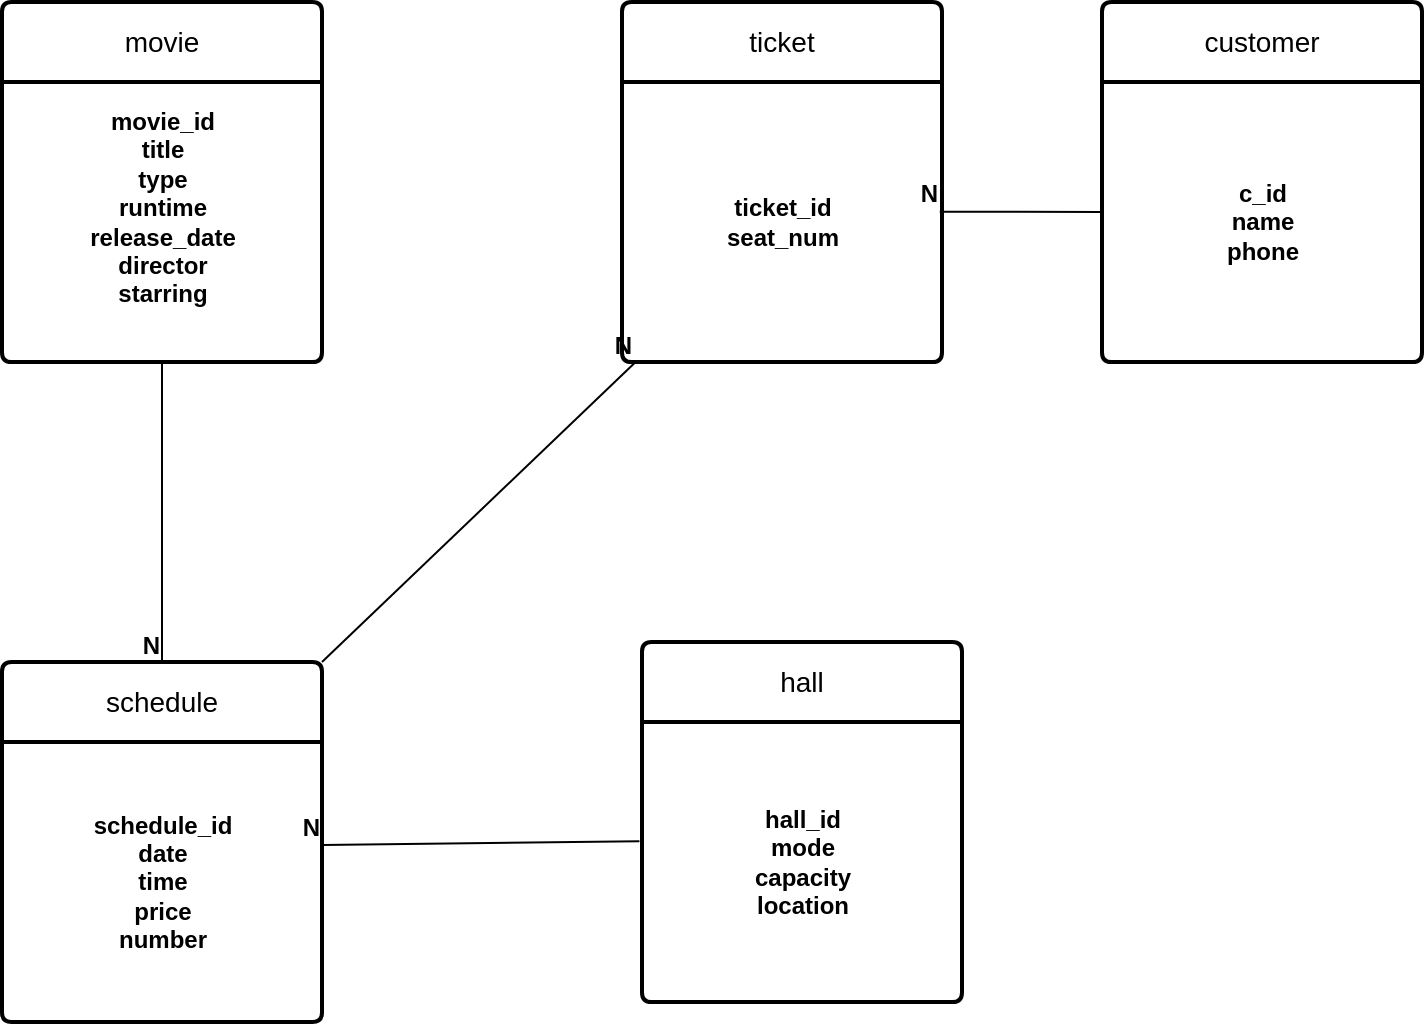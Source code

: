 <mxfile version="24.4.0" type="github">
  <diagram name="Page-1" id="e56a1550-8fbb-45ad-956c-1786394a9013">
    <mxGraphModel dx="1203" dy="2391" grid="1" gridSize="10" guides="1" tooltips="1" connect="1" arrows="1" fold="1" page="1" pageScale="1" pageWidth="1100" pageHeight="850" background="none" math="0" shadow="0">
      <root>
        <mxCell id="0" />
        <mxCell id="1" parent="0" />
        <mxCell id="JQSSAgJZN_e2AmT-dR_s-20" value="movie" style="swimlane;childLayout=stackLayout;horizontal=1;startSize=40;horizontalStack=0;rounded=1;fontSize=14;fontStyle=0;strokeWidth=2;resizeParent=0;resizeLast=1;shadow=0;dashed=0;align=center;arcSize=4;whiteSpace=wrap;html=1;strokeColor=default;verticalAlign=middle;fontFamily=Helvetica;fontColor=default;fillColor=default;" vertex="1" parent="1">
          <mxGeometry x="50" y="-1670" width="160" height="180" as="geometry" />
        </mxCell>
        <mxCell id="JQSSAgJZN_e2AmT-dR_s-24" value="movie_id&lt;div&gt;title&lt;/div&gt;&lt;div&gt;type&lt;/div&gt;&lt;div&gt;runtime&lt;/div&gt;&lt;div&gt;release_date&lt;/div&gt;&lt;div&gt;director&lt;/div&gt;&lt;div&gt;starring&lt;/div&gt;&lt;div&gt;&lt;br&gt;&lt;/div&gt;" style="text;html=1;align=center;verticalAlign=middle;resizable=0;points=[];autosize=1;strokeColor=none;fillColor=none;fontFamily=Helvetica;fontSize=12;fontColor=default;fontStyle=1;" vertex="1" parent="JQSSAgJZN_e2AmT-dR_s-20">
          <mxGeometry y="40" width="160" height="140" as="geometry" />
        </mxCell>
        <mxCell id="JQSSAgJZN_e2AmT-dR_s-30" value="customer" style="swimlane;childLayout=stackLayout;horizontal=1;startSize=40;horizontalStack=0;rounded=1;fontSize=14;fontStyle=0;strokeWidth=2;resizeParent=0;resizeLast=1;shadow=0;dashed=0;align=center;arcSize=4;whiteSpace=wrap;html=1;strokeColor=default;verticalAlign=middle;fontFamily=Helvetica;fontColor=default;fillColor=default;" vertex="1" parent="1">
          <mxGeometry x="600" y="-1670" width="160" height="180" as="geometry" />
        </mxCell>
        <mxCell id="JQSSAgJZN_e2AmT-dR_s-31" value="&lt;div&gt;c_id&lt;/div&gt;&lt;div&gt;name&lt;/div&gt;&lt;div&gt;phone&lt;/div&gt;" style="text;html=1;align=center;verticalAlign=middle;resizable=0;points=[];autosize=1;strokeColor=none;fillColor=none;fontFamily=Helvetica;fontSize=12;fontColor=default;fontStyle=1;" vertex="1" parent="JQSSAgJZN_e2AmT-dR_s-30">
          <mxGeometry y="40" width="160" height="140" as="geometry" />
        </mxCell>
        <mxCell id="JQSSAgJZN_e2AmT-dR_s-32" value="hall" style="swimlane;childLayout=stackLayout;horizontal=1;startSize=40;horizontalStack=0;rounded=1;fontSize=14;fontStyle=0;strokeWidth=2;resizeParent=0;resizeLast=1;shadow=0;dashed=0;align=center;arcSize=4;whiteSpace=wrap;html=1;strokeColor=default;verticalAlign=middle;fontFamily=Helvetica;fontColor=default;fillColor=default;" vertex="1" parent="1">
          <mxGeometry x="370" y="-1350" width="160" height="180" as="geometry" />
        </mxCell>
        <mxCell id="JQSSAgJZN_e2AmT-dR_s-33" value="&lt;div&gt;hall_id&lt;/div&gt;&lt;div&gt;mode&lt;/div&gt;&lt;div&gt;capacity&lt;/div&gt;&lt;div&gt;location&lt;/div&gt;" style="text;html=1;align=center;verticalAlign=middle;resizable=0;points=[];autosize=1;strokeColor=none;fillColor=none;fontFamily=Helvetica;fontSize=12;fontColor=default;fontStyle=1;" vertex="1" parent="JQSSAgJZN_e2AmT-dR_s-32">
          <mxGeometry y="40" width="160" height="140" as="geometry" />
        </mxCell>
        <mxCell id="JQSSAgJZN_e2AmT-dR_s-34" value="schedule" style="swimlane;childLayout=stackLayout;horizontal=1;startSize=40;horizontalStack=0;rounded=1;fontSize=14;fontStyle=0;strokeWidth=2;resizeParent=0;resizeLast=1;shadow=0;dashed=0;align=center;arcSize=4;whiteSpace=wrap;html=1;strokeColor=default;verticalAlign=middle;fontFamily=Helvetica;fontColor=default;fillColor=default;" vertex="1" parent="1">
          <mxGeometry x="50" y="-1340" width="160" height="180" as="geometry" />
        </mxCell>
        <mxCell id="JQSSAgJZN_e2AmT-dR_s-35" value="&lt;div&gt;schedule_id&lt;/div&gt;&lt;div&gt;date&lt;/div&gt;&lt;div&gt;time&lt;/div&gt;&lt;div&gt;price&lt;/div&gt;&lt;div&gt;number&lt;/div&gt;" style="text;html=1;align=center;verticalAlign=middle;resizable=0;points=[];autosize=1;strokeColor=none;fillColor=none;fontFamily=Helvetica;fontSize=12;fontColor=default;fontStyle=1;" vertex="1" parent="JQSSAgJZN_e2AmT-dR_s-34">
          <mxGeometry y="40" width="160" height="140" as="geometry" />
        </mxCell>
        <mxCell id="JQSSAgJZN_e2AmT-dR_s-36" value="ticket" style="swimlane;childLayout=stackLayout;horizontal=1;startSize=40;horizontalStack=0;rounded=1;fontSize=14;fontStyle=0;strokeWidth=2;resizeParent=0;resizeLast=1;shadow=0;dashed=0;align=center;arcSize=4;whiteSpace=wrap;html=1;strokeColor=default;verticalAlign=middle;fontFamily=Helvetica;fontColor=default;fillColor=default;" vertex="1" parent="1">
          <mxGeometry x="360" y="-1670" width="160" height="180" as="geometry" />
        </mxCell>
        <mxCell id="JQSSAgJZN_e2AmT-dR_s-37" value="&lt;div&gt;ticket_id&lt;/div&gt;&lt;div&gt;seat_num&lt;/div&gt;" style="text;html=1;align=center;verticalAlign=middle;resizable=0;points=[];autosize=1;strokeColor=none;fillColor=none;fontFamily=Helvetica;fontSize=12;fontColor=default;fontStyle=1;" vertex="1" parent="JQSSAgJZN_e2AmT-dR_s-36">
          <mxGeometry y="40" width="160" height="140" as="geometry" />
        </mxCell>
        <mxCell id="JQSSAgJZN_e2AmT-dR_s-44" value="" style="endArrow=none;html=1;rounded=0;fontFamily=Helvetica;fontSize=12;fontColor=default;fontStyle=1;exitX=-0.008;exitY=0.426;exitDx=0;exitDy=0;exitPerimeter=0;entryX=1.001;entryY=0.368;entryDx=0;entryDy=0;entryPerimeter=0;" edge="1" parent="1" source="JQSSAgJZN_e2AmT-dR_s-33" target="JQSSAgJZN_e2AmT-dR_s-35">
          <mxGeometry relative="1" as="geometry">
            <mxPoint x="-110" y="-1410" as="sourcePoint" />
            <mxPoint x="220" y="-1250" as="targetPoint" />
          </mxGeometry>
        </mxCell>
        <mxCell id="JQSSAgJZN_e2AmT-dR_s-45" value="N" style="resizable=0;html=1;whiteSpace=wrap;align=right;verticalAlign=bottom;strokeColor=default;fontFamily=Helvetica;fontSize=12;fontColor=default;fontStyle=1;fillColor=default;" connectable="0" vertex="1" parent="JQSSAgJZN_e2AmT-dR_s-44">
          <mxGeometry x="1" relative="1" as="geometry" />
        </mxCell>
        <mxCell id="JQSSAgJZN_e2AmT-dR_s-46" value="" style="endArrow=none;html=1;rounded=0;fontFamily=Helvetica;fontSize=12;fontColor=default;fontStyle=1;entryX=0.993;entryY=0.463;entryDx=0;entryDy=0;entryPerimeter=0;" edge="1" parent="1" target="JQSSAgJZN_e2AmT-dR_s-37">
          <mxGeometry relative="1" as="geometry">
            <mxPoint x="600" y="-1565" as="sourcePoint" />
            <mxPoint x="760" y="-1490" as="targetPoint" />
          </mxGeometry>
        </mxCell>
        <mxCell id="JQSSAgJZN_e2AmT-dR_s-47" value="N" style="resizable=0;html=1;whiteSpace=wrap;align=right;verticalAlign=bottom;strokeColor=default;fontFamily=Helvetica;fontSize=12;fontColor=default;fontStyle=1;fillColor=default;" connectable="0" vertex="1" parent="JQSSAgJZN_e2AmT-dR_s-46">
          <mxGeometry x="1" relative="1" as="geometry" />
        </mxCell>
        <mxCell id="JQSSAgJZN_e2AmT-dR_s-48" value="" style="endArrow=none;html=1;rounded=0;fontFamily=Helvetica;fontSize=12;fontColor=default;fontStyle=1;entryX=0.5;entryY=0;entryDx=0;entryDy=0;exitX=0.5;exitY=0.997;exitDx=0;exitDy=0;exitPerimeter=0;" edge="1" parent="1" source="JQSSAgJZN_e2AmT-dR_s-24" target="JQSSAgJZN_e2AmT-dR_s-34">
          <mxGeometry relative="1" as="geometry">
            <mxPoint x="80" y="-1400" as="sourcePoint" />
            <mxPoint x="240" y="-1400" as="targetPoint" />
          </mxGeometry>
        </mxCell>
        <mxCell id="JQSSAgJZN_e2AmT-dR_s-49" value="N" style="resizable=0;html=1;whiteSpace=wrap;align=right;verticalAlign=bottom;strokeColor=default;fontFamily=Helvetica;fontSize=12;fontColor=default;fontStyle=1;fillColor=default;" connectable="0" vertex="1" parent="JQSSAgJZN_e2AmT-dR_s-48">
          <mxGeometry x="1" relative="1" as="geometry" />
        </mxCell>
        <mxCell id="JQSSAgJZN_e2AmT-dR_s-50" value="" style="endArrow=none;html=1;rounded=0;fontFamily=Helvetica;fontSize=12;fontColor=default;fontStyle=1;" edge="1" parent="1" target="JQSSAgJZN_e2AmT-dR_s-37">
          <mxGeometry relative="1" as="geometry">
            <mxPoint x="210" y="-1340" as="sourcePoint" />
            <mxPoint x="370" y="-1340" as="targetPoint" />
          </mxGeometry>
        </mxCell>
        <mxCell id="JQSSAgJZN_e2AmT-dR_s-51" value="N" style="resizable=0;html=1;whiteSpace=wrap;align=right;verticalAlign=bottom;strokeColor=default;fontFamily=Helvetica;fontSize=12;fontColor=default;fontStyle=1;fillColor=default;" connectable="0" vertex="1" parent="JQSSAgJZN_e2AmT-dR_s-50">
          <mxGeometry x="1" relative="1" as="geometry" />
        </mxCell>
      </root>
    </mxGraphModel>
  </diagram>
</mxfile>
